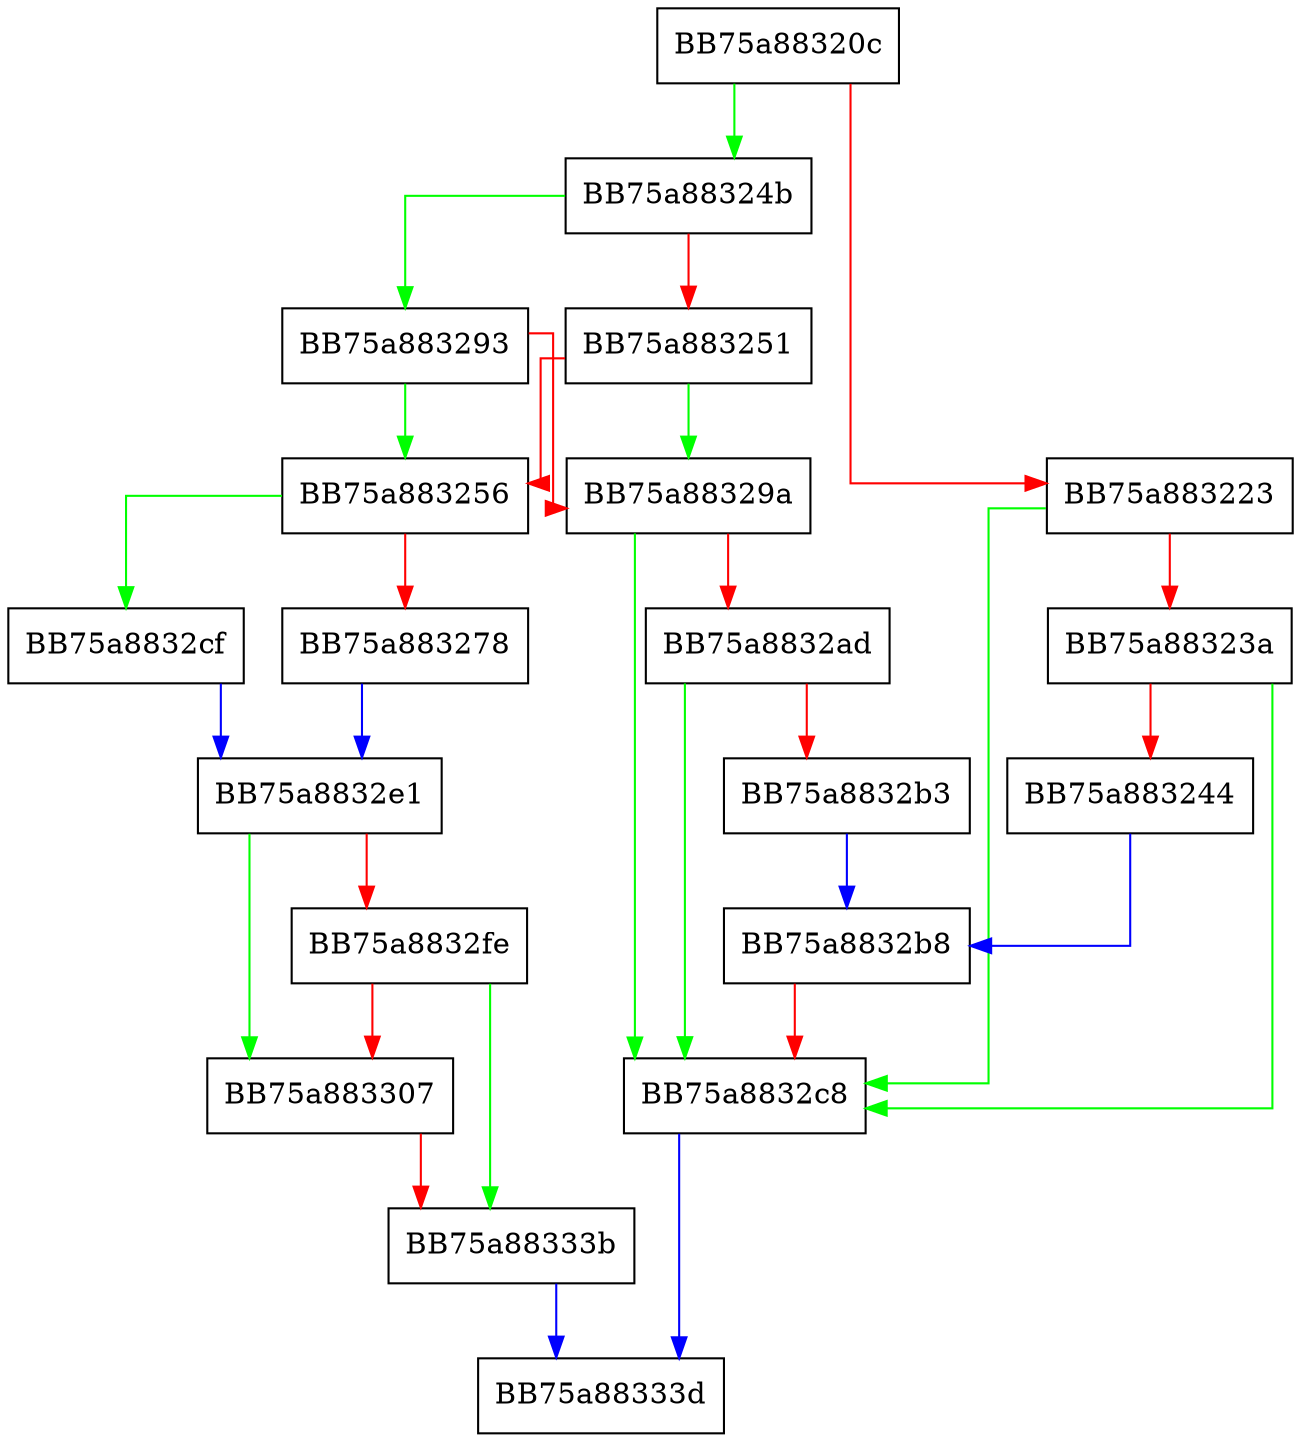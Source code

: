 digraph ControlSyncPLI {
  node [shape="box"];
  graph [splines=ortho];
  BB75a88320c -> BB75a88324b [color="green"];
  BB75a88320c -> BB75a883223 [color="red"];
  BB75a883223 -> BB75a8832c8 [color="green"];
  BB75a883223 -> BB75a88323a [color="red"];
  BB75a88323a -> BB75a8832c8 [color="green"];
  BB75a88323a -> BB75a883244 [color="red"];
  BB75a883244 -> BB75a8832b8 [color="blue"];
  BB75a88324b -> BB75a883293 [color="green"];
  BB75a88324b -> BB75a883251 [color="red"];
  BB75a883251 -> BB75a88329a [color="green"];
  BB75a883251 -> BB75a883256 [color="red"];
  BB75a883256 -> BB75a8832cf [color="green"];
  BB75a883256 -> BB75a883278 [color="red"];
  BB75a883278 -> BB75a8832e1 [color="blue"];
  BB75a883293 -> BB75a883256 [color="green"];
  BB75a883293 -> BB75a88329a [color="red"];
  BB75a88329a -> BB75a8832c8 [color="green"];
  BB75a88329a -> BB75a8832ad [color="red"];
  BB75a8832ad -> BB75a8832c8 [color="green"];
  BB75a8832ad -> BB75a8832b3 [color="red"];
  BB75a8832b3 -> BB75a8832b8 [color="blue"];
  BB75a8832b8 -> BB75a8832c8 [color="red"];
  BB75a8832c8 -> BB75a88333d [color="blue"];
  BB75a8832cf -> BB75a8832e1 [color="blue"];
  BB75a8832e1 -> BB75a883307 [color="green"];
  BB75a8832e1 -> BB75a8832fe [color="red"];
  BB75a8832fe -> BB75a88333b [color="green"];
  BB75a8832fe -> BB75a883307 [color="red"];
  BB75a883307 -> BB75a88333b [color="red"];
  BB75a88333b -> BB75a88333d [color="blue"];
}